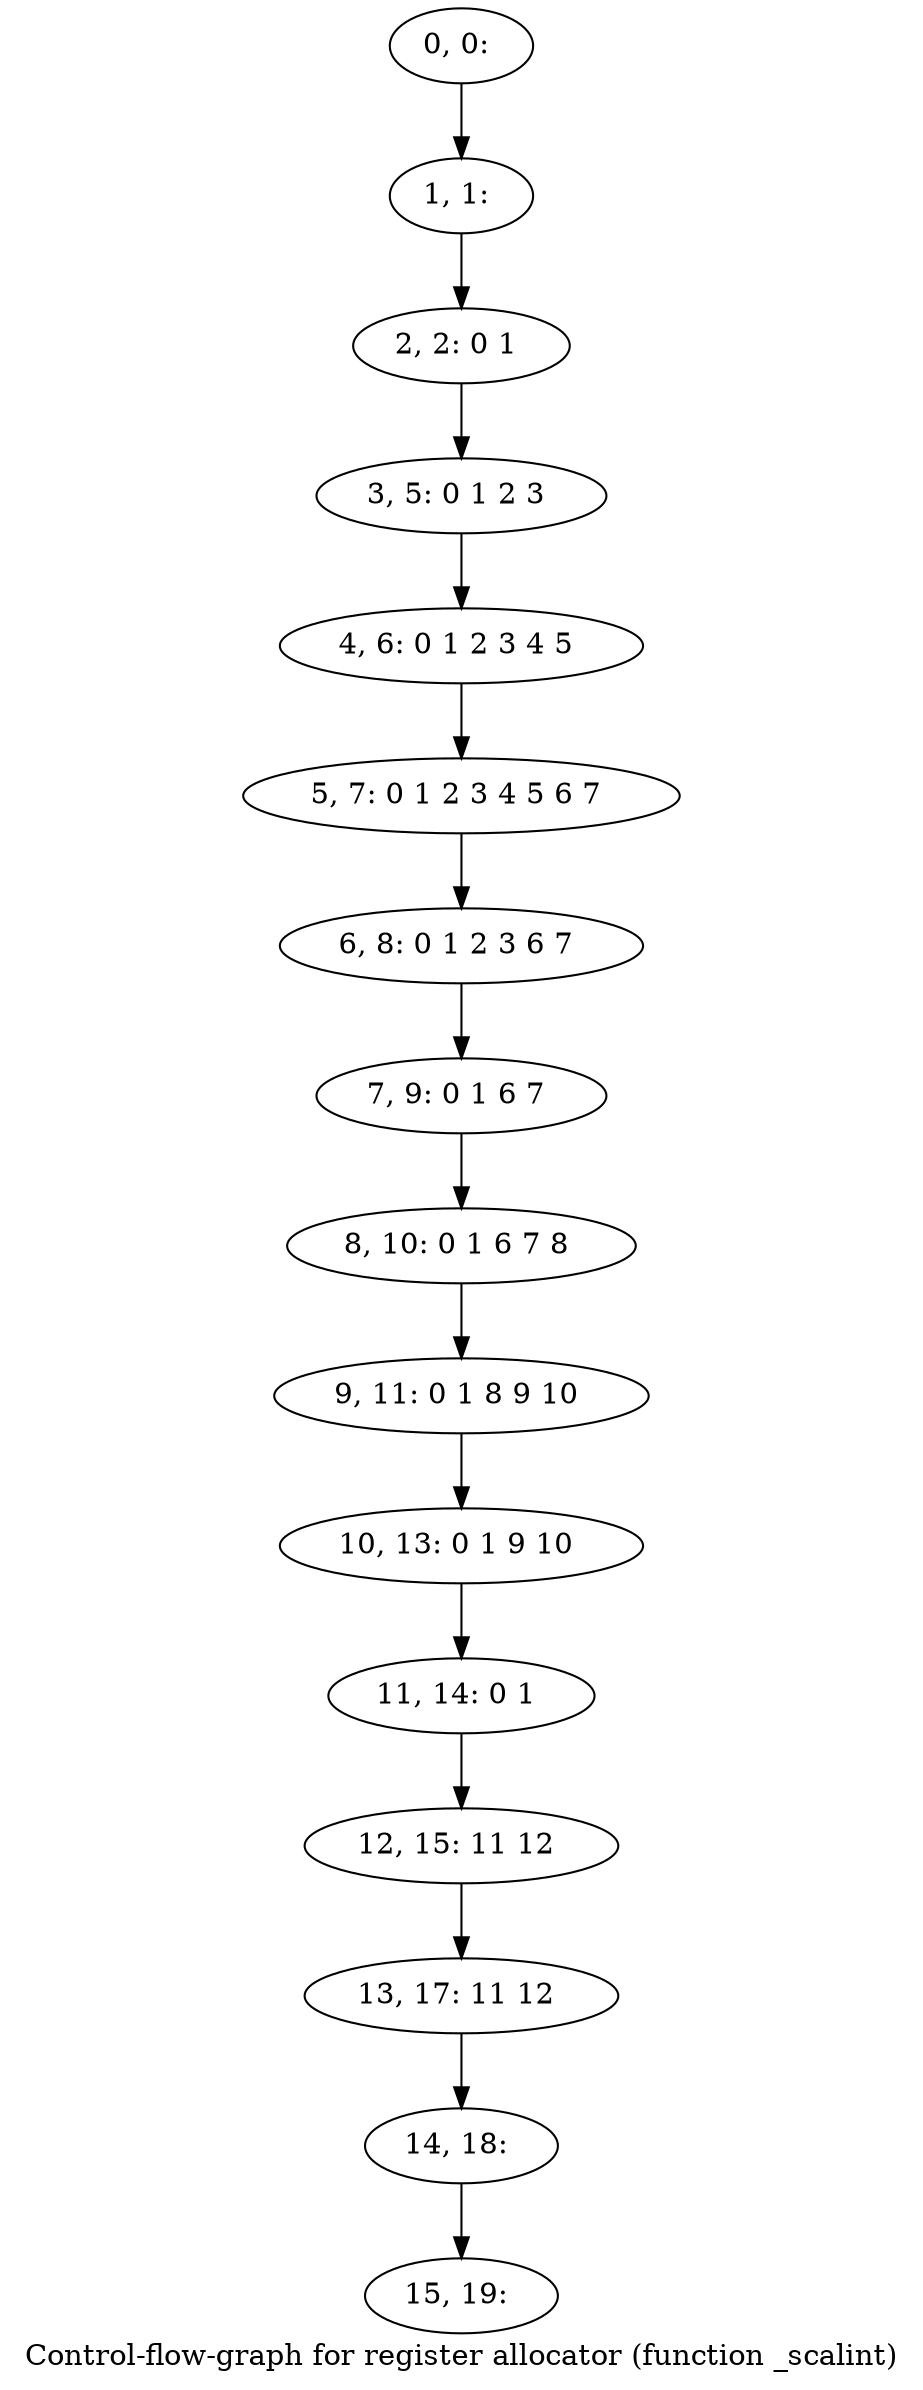 digraph G {
graph [label="Control-flow-graph for register allocator (function _scalint)"]
0[label="0, 0: "];
1[label="1, 1: "];
2[label="2, 2: 0 1 "];
3[label="3, 5: 0 1 2 3 "];
4[label="4, 6: 0 1 2 3 4 5 "];
5[label="5, 7: 0 1 2 3 4 5 6 7 "];
6[label="6, 8: 0 1 2 3 6 7 "];
7[label="7, 9: 0 1 6 7 "];
8[label="8, 10: 0 1 6 7 8 "];
9[label="9, 11: 0 1 8 9 10 "];
10[label="10, 13: 0 1 9 10 "];
11[label="11, 14: 0 1 "];
12[label="12, 15: 11 12 "];
13[label="13, 17: 11 12 "];
14[label="14, 18: "];
15[label="15, 19: "];
0->1 ;
1->2 ;
2->3 ;
3->4 ;
4->5 ;
5->6 ;
6->7 ;
7->8 ;
8->9 ;
9->10 ;
10->11 ;
11->12 ;
12->13 ;
13->14 ;
14->15 ;
}
